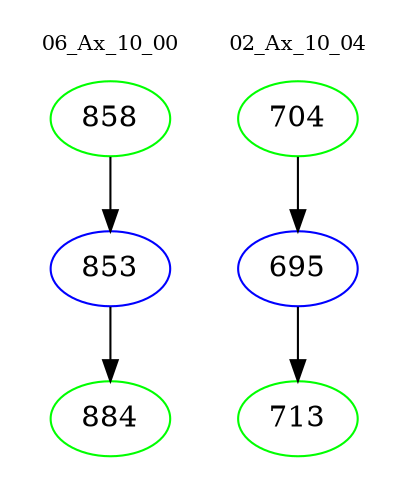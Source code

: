 digraph{
subgraph cluster_0 {
color = white
label = "06_Ax_10_00";
fontsize=10;
T0_858 [label="858", color="green"]
T0_858 -> T0_853 [color="black"]
T0_853 [label="853", color="blue"]
T0_853 -> T0_884 [color="black"]
T0_884 [label="884", color="green"]
}
subgraph cluster_1 {
color = white
label = "02_Ax_10_04";
fontsize=10;
T1_704 [label="704", color="green"]
T1_704 -> T1_695 [color="black"]
T1_695 [label="695", color="blue"]
T1_695 -> T1_713 [color="black"]
T1_713 [label="713", color="green"]
}
}
